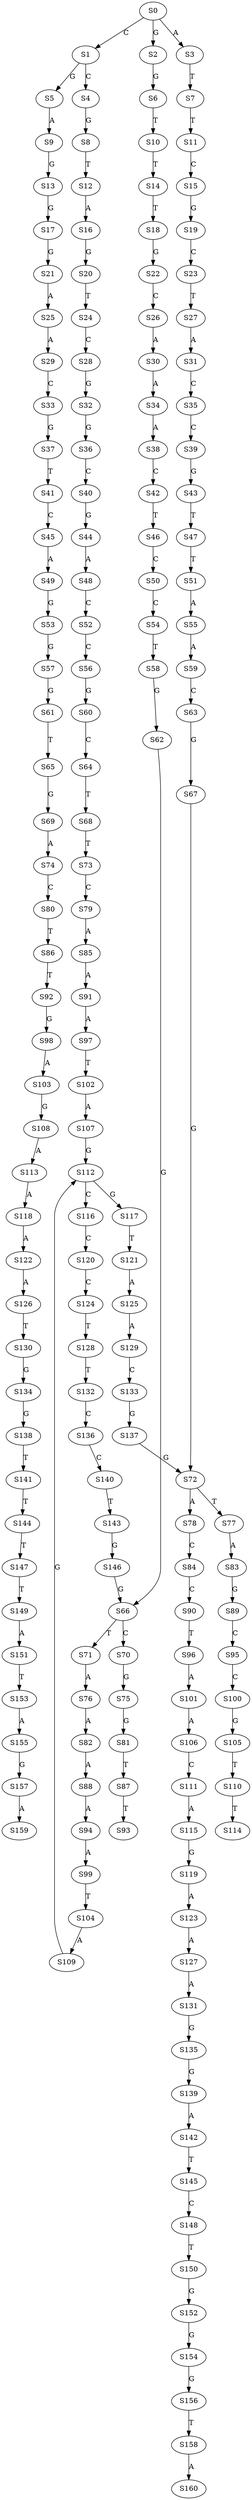 strict digraph  {
	S0 -> S1 [ label = C ];
	S0 -> S2 [ label = G ];
	S0 -> S3 [ label = A ];
	S1 -> S4 [ label = C ];
	S1 -> S5 [ label = G ];
	S2 -> S6 [ label = G ];
	S3 -> S7 [ label = T ];
	S4 -> S8 [ label = G ];
	S5 -> S9 [ label = A ];
	S6 -> S10 [ label = T ];
	S7 -> S11 [ label = T ];
	S8 -> S12 [ label = T ];
	S9 -> S13 [ label = G ];
	S10 -> S14 [ label = T ];
	S11 -> S15 [ label = C ];
	S12 -> S16 [ label = A ];
	S13 -> S17 [ label = G ];
	S14 -> S18 [ label = T ];
	S15 -> S19 [ label = G ];
	S16 -> S20 [ label = G ];
	S17 -> S21 [ label = G ];
	S18 -> S22 [ label = G ];
	S19 -> S23 [ label = C ];
	S20 -> S24 [ label = T ];
	S21 -> S25 [ label = A ];
	S22 -> S26 [ label = C ];
	S23 -> S27 [ label = T ];
	S24 -> S28 [ label = C ];
	S25 -> S29 [ label = A ];
	S26 -> S30 [ label = A ];
	S27 -> S31 [ label = A ];
	S28 -> S32 [ label = G ];
	S29 -> S33 [ label = C ];
	S30 -> S34 [ label = A ];
	S31 -> S35 [ label = C ];
	S32 -> S36 [ label = G ];
	S33 -> S37 [ label = G ];
	S34 -> S38 [ label = A ];
	S35 -> S39 [ label = C ];
	S36 -> S40 [ label = C ];
	S37 -> S41 [ label = T ];
	S38 -> S42 [ label = C ];
	S39 -> S43 [ label = G ];
	S40 -> S44 [ label = G ];
	S41 -> S45 [ label = C ];
	S42 -> S46 [ label = T ];
	S43 -> S47 [ label = T ];
	S44 -> S48 [ label = A ];
	S45 -> S49 [ label = A ];
	S46 -> S50 [ label = C ];
	S47 -> S51 [ label = T ];
	S48 -> S52 [ label = C ];
	S49 -> S53 [ label = G ];
	S50 -> S54 [ label = C ];
	S51 -> S55 [ label = A ];
	S52 -> S56 [ label = C ];
	S53 -> S57 [ label = G ];
	S54 -> S58 [ label = T ];
	S55 -> S59 [ label = A ];
	S56 -> S60 [ label = G ];
	S57 -> S61 [ label = G ];
	S58 -> S62 [ label = G ];
	S59 -> S63 [ label = C ];
	S60 -> S64 [ label = C ];
	S61 -> S65 [ label = T ];
	S62 -> S66 [ label = G ];
	S63 -> S67 [ label = G ];
	S64 -> S68 [ label = T ];
	S65 -> S69 [ label = G ];
	S66 -> S70 [ label = C ];
	S66 -> S71 [ label = T ];
	S67 -> S72 [ label = G ];
	S68 -> S73 [ label = T ];
	S69 -> S74 [ label = A ];
	S70 -> S75 [ label = G ];
	S71 -> S76 [ label = A ];
	S72 -> S77 [ label = T ];
	S72 -> S78 [ label = A ];
	S73 -> S79 [ label = C ];
	S74 -> S80 [ label = C ];
	S75 -> S81 [ label = G ];
	S76 -> S82 [ label = A ];
	S77 -> S83 [ label = A ];
	S78 -> S84 [ label = C ];
	S79 -> S85 [ label = A ];
	S80 -> S86 [ label = T ];
	S81 -> S87 [ label = T ];
	S82 -> S88 [ label = A ];
	S83 -> S89 [ label = G ];
	S84 -> S90 [ label = C ];
	S85 -> S91 [ label = A ];
	S86 -> S92 [ label = T ];
	S87 -> S93 [ label = T ];
	S88 -> S94 [ label = A ];
	S89 -> S95 [ label = C ];
	S90 -> S96 [ label = T ];
	S91 -> S97 [ label = A ];
	S92 -> S98 [ label = G ];
	S94 -> S99 [ label = A ];
	S95 -> S100 [ label = C ];
	S96 -> S101 [ label = A ];
	S97 -> S102 [ label = T ];
	S98 -> S103 [ label = A ];
	S99 -> S104 [ label = T ];
	S100 -> S105 [ label = G ];
	S101 -> S106 [ label = A ];
	S102 -> S107 [ label = A ];
	S103 -> S108 [ label = G ];
	S104 -> S109 [ label = A ];
	S105 -> S110 [ label = T ];
	S106 -> S111 [ label = C ];
	S107 -> S112 [ label = G ];
	S108 -> S113 [ label = A ];
	S109 -> S112 [ label = G ];
	S110 -> S114 [ label = T ];
	S111 -> S115 [ label = A ];
	S112 -> S116 [ label = C ];
	S112 -> S117 [ label = G ];
	S113 -> S118 [ label = A ];
	S115 -> S119 [ label = G ];
	S116 -> S120 [ label = C ];
	S117 -> S121 [ label = T ];
	S118 -> S122 [ label = A ];
	S119 -> S123 [ label = A ];
	S120 -> S124 [ label = C ];
	S121 -> S125 [ label = A ];
	S122 -> S126 [ label = A ];
	S123 -> S127 [ label = A ];
	S124 -> S128 [ label = T ];
	S125 -> S129 [ label = A ];
	S126 -> S130 [ label = T ];
	S127 -> S131 [ label = A ];
	S128 -> S132 [ label = T ];
	S129 -> S133 [ label = C ];
	S130 -> S134 [ label = G ];
	S131 -> S135 [ label = G ];
	S132 -> S136 [ label = C ];
	S133 -> S137 [ label = G ];
	S134 -> S138 [ label = G ];
	S135 -> S139 [ label = G ];
	S136 -> S140 [ label = C ];
	S137 -> S72 [ label = G ];
	S138 -> S141 [ label = T ];
	S139 -> S142 [ label = A ];
	S140 -> S143 [ label = T ];
	S141 -> S144 [ label = T ];
	S142 -> S145 [ label = T ];
	S143 -> S146 [ label = G ];
	S144 -> S147 [ label = T ];
	S145 -> S148 [ label = C ];
	S146 -> S66 [ label = G ];
	S147 -> S149 [ label = T ];
	S148 -> S150 [ label = T ];
	S149 -> S151 [ label = A ];
	S150 -> S152 [ label = G ];
	S151 -> S153 [ label = T ];
	S152 -> S154 [ label = G ];
	S153 -> S155 [ label = A ];
	S154 -> S156 [ label = G ];
	S155 -> S157 [ label = G ];
	S156 -> S158 [ label = T ];
	S157 -> S159 [ label = A ];
	S158 -> S160 [ label = A ];
}
